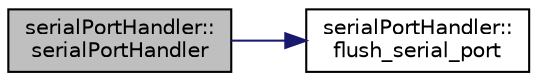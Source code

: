 digraph "serialPortHandler::serialPortHandler"
{
 // LATEX_PDF_SIZE
  edge [fontname="Helvetica",fontsize="10",labelfontname="Helvetica",labelfontsize="10"];
  node [fontname="Helvetica",fontsize="10",shape=record];
  rankdir="LR";
  Node1 [label="serialPortHandler::\lserialPortHandler",height=0.2,width=0.4,color="black", fillcolor="grey75", style="filled", fontcolor="black",tooltip="Construct a new serial Port Handler object that opens a serial port and performs a flush for both rec..."];
  Node1 -> Node2 [color="midnightblue",fontsize="10",style="solid",fontname="Helvetica"];
  Node2 [label="serialPortHandler::\lflush_serial_port",height=0.2,width=0.4,color="black", fillcolor="white", style="filled",URL="$classserial_port_handler.html#a37880e1cd24af2d52e2fcdf1ea87efec",tooltip="Flush a serial port's buffers."];
}

